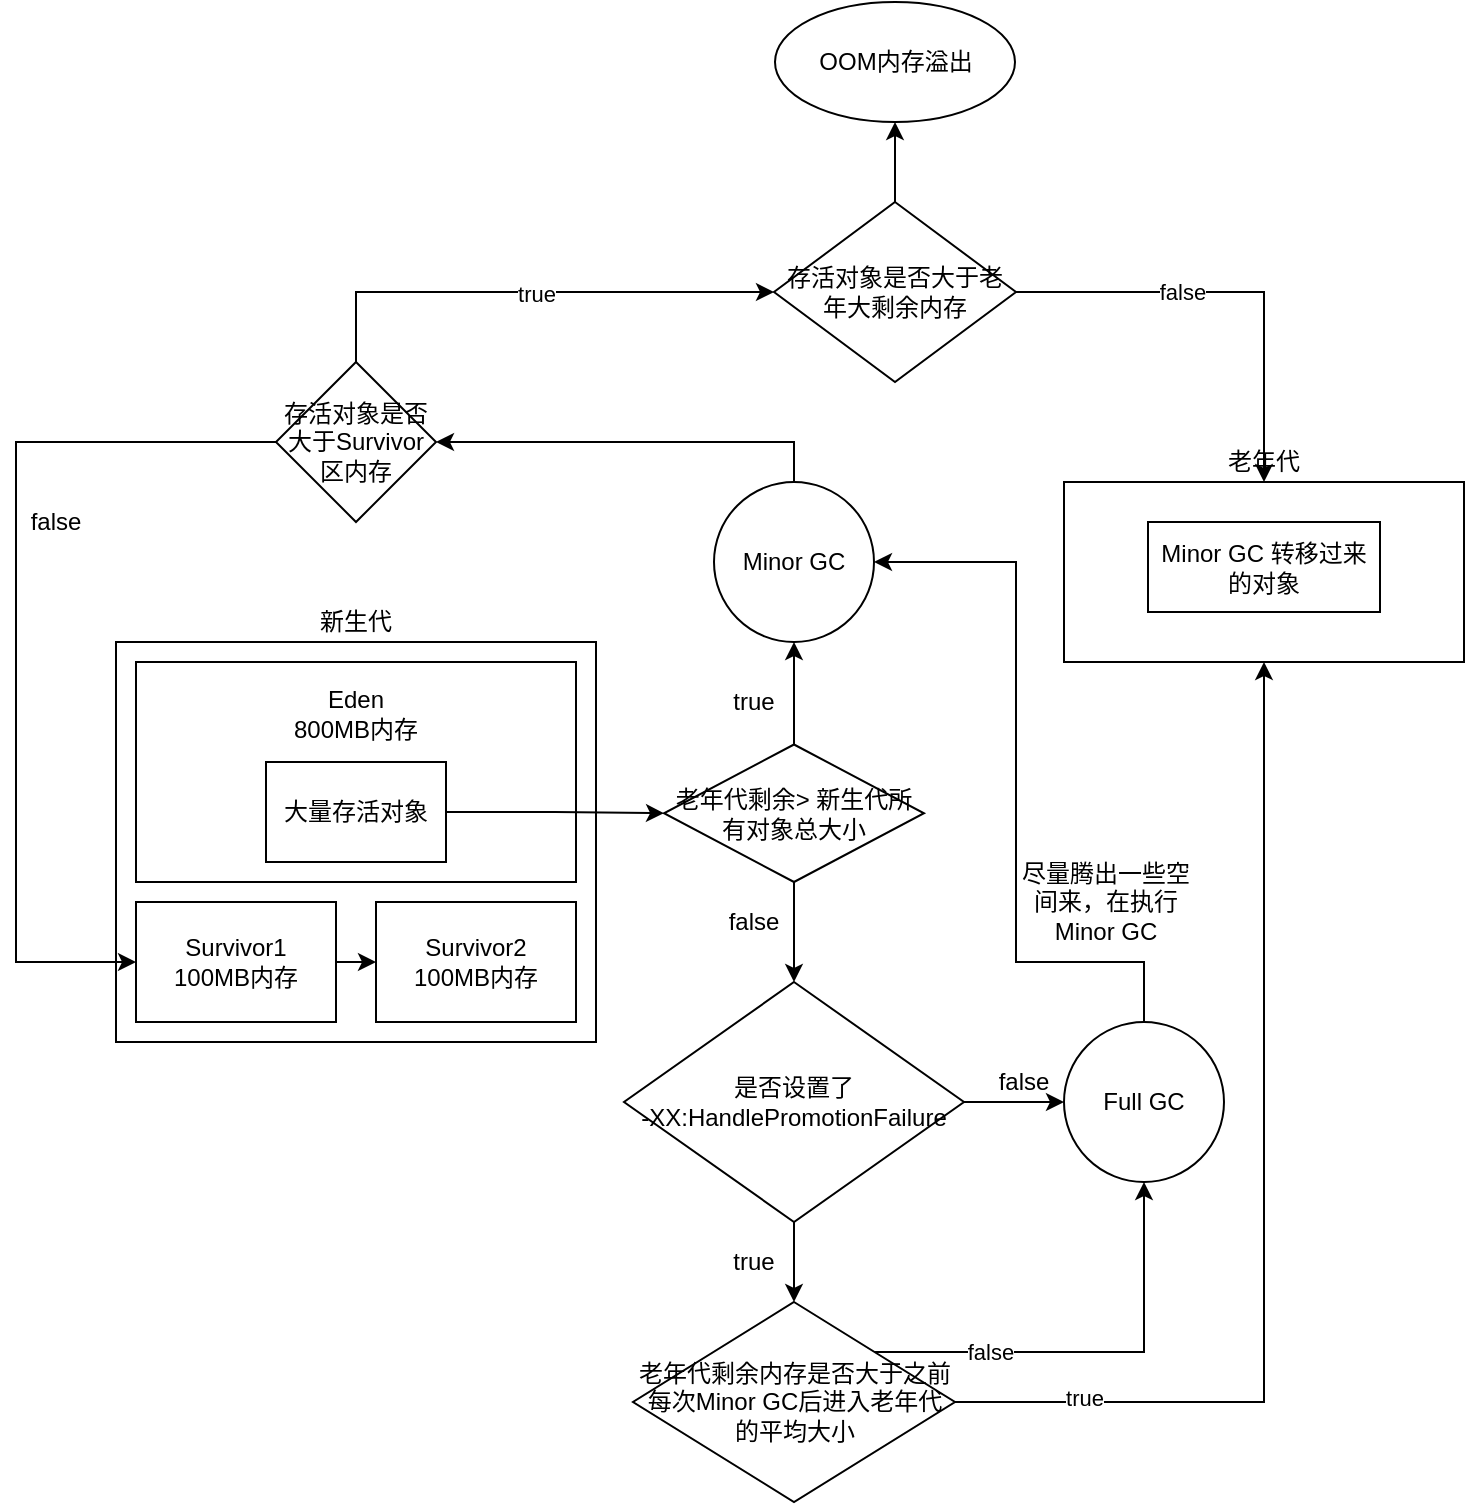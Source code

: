 <mxfile version="15.3.1" type="github">
  <diagram id="fiViFHrDjd_YTAFAnZx1" name="第 1 页">
    <mxGraphModel dx="2489" dy="1941" grid="1" gridSize="10" guides="1" tooltips="1" connect="1" arrows="1" fold="1" page="1" pageScale="1" pageWidth="827" pageHeight="1169" math="0" shadow="0">
      <root>
        <mxCell id="0" />
        <mxCell id="1" parent="0" />
        <mxCell id="UVusGNRqB6WY-s-b3lsW-1" value="" style="rounded=0;whiteSpace=wrap;html=1;" vertex="1" parent="1">
          <mxGeometry x="10" y="130" width="240" height="200" as="geometry" />
        </mxCell>
        <mxCell id="UVusGNRqB6WY-s-b3lsW-2" value="新生代" style="text;html=1;strokeColor=none;fillColor=none;align=center;verticalAlign=middle;whiteSpace=wrap;rounded=0;" vertex="1" parent="1">
          <mxGeometry x="110" y="110" width="40" height="20" as="geometry" />
        </mxCell>
        <mxCell id="UVusGNRqB6WY-s-b3lsW-3" value="Eden&lt;br&gt;800MB内存&lt;br&gt;&lt;br&gt;&lt;br&gt;&lt;br&gt;&lt;br&gt;" style="rounded=0;whiteSpace=wrap;html=1;" vertex="1" parent="1">
          <mxGeometry x="20" y="140" width="220" height="110" as="geometry" />
        </mxCell>
        <mxCell id="UVusGNRqB6WY-s-b3lsW-25" style="edgeStyle=orthogonalEdgeStyle;rounded=0;orthogonalLoop=1;jettySize=auto;html=1;exitX=1;exitY=0.5;exitDx=0;exitDy=0;entryX=0;entryY=0.5;entryDx=0;entryDy=0;" edge="1" parent="1" source="UVusGNRqB6WY-s-b3lsW-4" target="UVusGNRqB6WY-s-b3lsW-5">
          <mxGeometry relative="1" as="geometry" />
        </mxCell>
        <mxCell id="UVusGNRqB6WY-s-b3lsW-4" value="Survivor1&lt;br&gt;100MB内存&lt;br&gt;" style="rounded=0;whiteSpace=wrap;html=1;" vertex="1" parent="1">
          <mxGeometry x="20" y="260" width="100" height="60" as="geometry" />
        </mxCell>
        <mxCell id="UVusGNRqB6WY-s-b3lsW-5" value="&lt;span&gt;Survivor2&lt;br&gt;&lt;/span&gt;100MB内存&lt;br&gt;" style="rounded=0;whiteSpace=wrap;html=1;" vertex="1" parent="1">
          <mxGeometry x="140" y="260" width="100" height="60" as="geometry" />
        </mxCell>
        <mxCell id="UVusGNRqB6WY-s-b3lsW-13" style="edgeStyle=orthogonalEdgeStyle;rounded=0;orthogonalLoop=1;jettySize=auto;html=1;exitX=1;exitY=0.5;exitDx=0;exitDy=0;entryX=0;entryY=0.5;entryDx=0;entryDy=0;" edge="1" parent="1" source="UVusGNRqB6WY-s-b3lsW-6" target="UVusGNRqB6WY-s-b3lsW-12">
          <mxGeometry relative="1" as="geometry" />
        </mxCell>
        <mxCell id="UVusGNRqB6WY-s-b3lsW-6" value="大量存活对象" style="rounded=0;whiteSpace=wrap;html=1;" vertex="1" parent="1">
          <mxGeometry x="85" y="190" width="90" height="50" as="geometry" />
        </mxCell>
        <mxCell id="UVusGNRqB6WY-s-b3lsW-7" value="" style="rounded=0;whiteSpace=wrap;html=1;" vertex="1" parent="1">
          <mxGeometry x="484" y="50" width="200" height="90" as="geometry" />
        </mxCell>
        <mxCell id="UVusGNRqB6WY-s-b3lsW-8" value="老年代" style="text;html=1;strokeColor=none;fillColor=none;align=center;verticalAlign=middle;whiteSpace=wrap;rounded=0;" vertex="1" parent="1">
          <mxGeometry x="564" y="30" width="40" height="20" as="geometry" />
        </mxCell>
        <mxCell id="UVusGNRqB6WY-s-b3lsW-18" style="edgeStyle=orthogonalEdgeStyle;rounded=0;orthogonalLoop=1;jettySize=auto;html=1;exitX=0.5;exitY=0;exitDx=0;exitDy=0;entryX=1;entryY=0.5;entryDx=0;entryDy=0;" edge="1" parent="1" source="UVusGNRqB6WY-s-b3lsW-10" target="UVusGNRqB6WY-s-b3lsW-17">
          <mxGeometry relative="1" as="geometry" />
        </mxCell>
        <mxCell id="UVusGNRqB6WY-s-b3lsW-10" value="Minor GC" style="ellipse;whiteSpace=wrap;html=1;aspect=fixed;" vertex="1" parent="1">
          <mxGeometry x="309" y="50" width="80" height="80" as="geometry" />
        </mxCell>
        <mxCell id="UVusGNRqB6WY-s-b3lsW-14" style="edgeStyle=orthogonalEdgeStyle;rounded=0;orthogonalLoop=1;jettySize=auto;html=1;entryX=0.5;entryY=1;entryDx=0;entryDy=0;" edge="1" parent="1" source="UVusGNRqB6WY-s-b3lsW-12" target="UVusGNRqB6WY-s-b3lsW-10">
          <mxGeometry relative="1" as="geometry" />
        </mxCell>
        <mxCell id="UVusGNRqB6WY-s-b3lsW-27" style="edgeStyle=orthogonalEdgeStyle;rounded=0;orthogonalLoop=1;jettySize=auto;html=1;entryX=0.5;entryY=0;entryDx=0;entryDy=0;" edge="1" parent="1" source="UVusGNRqB6WY-s-b3lsW-12" target="UVusGNRqB6WY-s-b3lsW-26">
          <mxGeometry relative="1" as="geometry" />
        </mxCell>
        <mxCell id="UVusGNRqB6WY-s-b3lsW-12" value="老年代剩余&amp;gt; 新生代所有对象总大小" style="rhombus;whiteSpace=wrap;html=1;" vertex="1" parent="1">
          <mxGeometry x="284" y="181.25" width="130" height="68.75" as="geometry" />
        </mxCell>
        <mxCell id="UVusGNRqB6WY-s-b3lsW-15" value="true" style="text;html=1;strokeColor=none;fillColor=none;align=center;verticalAlign=middle;whiteSpace=wrap;rounded=0;" vertex="1" parent="1">
          <mxGeometry x="309" y="150" width="40" height="20" as="geometry" />
        </mxCell>
        <mxCell id="UVusGNRqB6WY-s-b3lsW-21" style="edgeStyle=orthogonalEdgeStyle;rounded=0;orthogonalLoop=1;jettySize=auto;html=1;exitX=0;exitY=0.5;exitDx=0;exitDy=0;entryX=0;entryY=0.5;entryDx=0;entryDy=0;" edge="1" parent="1" source="UVusGNRqB6WY-s-b3lsW-17" target="UVusGNRqB6WY-s-b3lsW-4">
          <mxGeometry relative="1" as="geometry">
            <Array as="points">
              <mxPoint x="-40" y="30" />
              <mxPoint x="-40" y="290" />
            </Array>
          </mxGeometry>
        </mxCell>
        <mxCell id="UVusGNRqB6WY-s-b3lsW-55" style="edgeStyle=orthogonalEdgeStyle;rounded=0;orthogonalLoop=1;jettySize=auto;html=1;exitX=0.5;exitY=0;exitDx=0;exitDy=0;entryX=0;entryY=0.5;entryDx=0;entryDy=0;" edge="1" parent="1" source="UVusGNRqB6WY-s-b3lsW-17" target="UVusGNRqB6WY-s-b3lsW-48">
          <mxGeometry relative="1" as="geometry" />
        </mxCell>
        <mxCell id="UVusGNRqB6WY-s-b3lsW-56" value="true" style="edgeLabel;html=1;align=center;verticalAlign=middle;resizable=0;points=[];" vertex="1" connectable="0" parent="UVusGNRqB6WY-s-b3lsW-55">
          <mxGeometry x="0.022" y="-1" relative="1" as="geometry">
            <mxPoint as="offset" />
          </mxGeometry>
        </mxCell>
        <mxCell id="UVusGNRqB6WY-s-b3lsW-17" value="存活对象是否大于Survivor区内存" style="rhombus;whiteSpace=wrap;html=1;" vertex="1" parent="1">
          <mxGeometry x="90" y="-10" width="80" height="80" as="geometry" />
        </mxCell>
        <mxCell id="UVusGNRqB6WY-s-b3lsW-23" value="false" style="text;html=1;strokeColor=none;fillColor=none;align=center;verticalAlign=middle;whiteSpace=wrap;rounded=0;" vertex="1" parent="1">
          <mxGeometry x="-40" y="60" width="40" height="20" as="geometry" />
        </mxCell>
        <mxCell id="UVusGNRqB6WY-s-b3lsW-30" style="edgeStyle=orthogonalEdgeStyle;rounded=0;orthogonalLoop=1;jettySize=auto;html=1;exitX=0.5;exitY=1;exitDx=0;exitDy=0;entryX=0.5;entryY=0;entryDx=0;entryDy=0;" edge="1" parent="1" source="UVusGNRqB6WY-s-b3lsW-26" target="UVusGNRqB6WY-s-b3lsW-29">
          <mxGeometry relative="1" as="geometry" />
        </mxCell>
        <mxCell id="UVusGNRqB6WY-s-b3lsW-36" style="edgeStyle=orthogonalEdgeStyle;rounded=0;orthogonalLoop=1;jettySize=auto;html=1;exitX=1;exitY=0.5;exitDx=0;exitDy=0;entryX=0;entryY=0.5;entryDx=0;entryDy=0;" edge="1" parent="1" source="UVusGNRqB6WY-s-b3lsW-26" target="UVusGNRqB6WY-s-b3lsW-35">
          <mxGeometry relative="1" as="geometry" />
        </mxCell>
        <mxCell id="UVusGNRqB6WY-s-b3lsW-26" value="是否设置了&lt;br&gt;-XX:HandlePromotionFailure&lt;br&gt;" style="rhombus;whiteSpace=wrap;html=1;" vertex="1" parent="1">
          <mxGeometry x="264" y="300" width="170" height="120" as="geometry" />
        </mxCell>
        <mxCell id="UVusGNRqB6WY-s-b3lsW-28" value="false" style="text;html=1;strokeColor=none;fillColor=none;align=center;verticalAlign=middle;whiteSpace=wrap;rounded=0;" vertex="1" parent="1">
          <mxGeometry x="309" y="260" width="40" height="20" as="geometry" />
        </mxCell>
        <mxCell id="UVusGNRqB6WY-s-b3lsW-42" style="edgeStyle=orthogonalEdgeStyle;rounded=0;orthogonalLoop=1;jettySize=auto;html=1;exitX=1;exitY=0.5;exitDx=0;exitDy=0;entryX=0.5;entryY=1;entryDx=0;entryDy=0;" edge="1" parent="1" source="UVusGNRqB6WY-s-b3lsW-29" target="UVusGNRqB6WY-s-b3lsW-7">
          <mxGeometry relative="1" as="geometry" />
        </mxCell>
        <mxCell id="UVusGNRqB6WY-s-b3lsW-43" value="true" style="edgeLabel;html=1;align=center;verticalAlign=middle;resizable=0;points=[];" vertex="1" connectable="0" parent="UVusGNRqB6WY-s-b3lsW-42">
          <mxGeometry x="-0.755" y="2" relative="1" as="geometry">
            <mxPoint as="offset" />
          </mxGeometry>
        </mxCell>
        <mxCell id="UVusGNRqB6WY-s-b3lsW-44" style="edgeStyle=orthogonalEdgeStyle;rounded=0;orthogonalLoop=1;jettySize=auto;html=1;exitX=1;exitY=0;exitDx=0;exitDy=0;entryX=0.5;entryY=1;entryDx=0;entryDy=0;" edge="1" parent="1" source="UVusGNRqB6WY-s-b3lsW-29" target="UVusGNRqB6WY-s-b3lsW-35">
          <mxGeometry relative="1" as="geometry" />
        </mxCell>
        <mxCell id="UVusGNRqB6WY-s-b3lsW-45" value="false" style="edgeLabel;html=1;align=center;verticalAlign=middle;resizable=0;points=[];" vertex="1" connectable="0" parent="UVusGNRqB6WY-s-b3lsW-44">
          <mxGeometry x="-0.48" relative="1" as="geometry">
            <mxPoint as="offset" />
          </mxGeometry>
        </mxCell>
        <mxCell id="UVusGNRqB6WY-s-b3lsW-29" value="老年代剩余内存是否大于之前每次Minor GC后进入老年代的平均大小" style="rhombus;whiteSpace=wrap;html=1;" vertex="1" parent="1">
          <mxGeometry x="268.5" y="460" width="161" height="100" as="geometry" />
        </mxCell>
        <mxCell id="UVusGNRqB6WY-s-b3lsW-31" value="true" style="text;html=1;strokeColor=none;fillColor=none;align=center;verticalAlign=middle;whiteSpace=wrap;rounded=0;" vertex="1" parent="1">
          <mxGeometry x="309" y="430" width="40" height="20" as="geometry" />
        </mxCell>
        <mxCell id="UVusGNRqB6WY-s-b3lsW-34" value="false" style="text;html=1;strokeColor=none;fillColor=none;align=center;verticalAlign=middle;whiteSpace=wrap;rounded=0;" vertex="1" parent="1">
          <mxGeometry x="444" y="340" width="40" height="20" as="geometry" />
        </mxCell>
        <mxCell id="UVusGNRqB6WY-s-b3lsW-37" style="edgeStyle=orthogonalEdgeStyle;rounded=0;orthogonalLoop=1;jettySize=auto;html=1;entryX=1;entryY=0.5;entryDx=0;entryDy=0;" edge="1" parent="1" source="UVusGNRqB6WY-s-b3lsW-35" target="UVusGNRqB6WY-s-b3lsW-10">
          <mxGeometry relative="1" as="geometry">
            <Array as="points">
              <mxPoint x="524" y="290" />
              <mxPoint x="460" y="290" />
              <mxPoint x="460" y="90" />
            </Array>
          </mxGeometry>
        </mxCell>
        <mxCell id="UVusGNRqB6WY-s-b3lsW-35" value="Full GC" style="ellipse;whiteSpace=wrap;html=1;aspect=fixed;" vertex="1" parent="1">
          <mxGeometry x="484" y="320" width="80" height="80" as="geometry" />
        </mxCell>
        <mxCell id="UVusGNRqB6WY-s-b3lsW-39" value="尽量腾出一些空间来，在执行Minor GC" style="text;html=1;strokeColor=none;fillColor=none;align=center;verticalAlign=middle;whiteSpace=wrap;rounded=0;" vertex="1" parent="1">
          <mxGeometry x="460" y="260" width="90" as="geometry" />
        </mxCell>
        <mxCell id="UVusGNRqB6WY-s-b3lsW-46" value="Minor GC 转移过来的对象" style="rounded=0;whiteSpace=wrap;html=1;" vertex="1" parent="1">
          <mxGeometry x="526" y="70" width="116" height="45" as="geometry" />
        </mxCell>
        <mxCell id="UVusGNRqB6WY-s-b3lsW-58" style="edgeStyle=orthogonalEdgeStyle;rounded=0;orthogonalLoop=1;jettySize=auto;html=1;exitX=1;exitY=0.5;exitDx=0;exitDy=0;" edge="1" parent="1" source="UVusGNRqB6WY-s-b3lsW-48" target="UVusGNRqB6WY-s-b3lsW-7">
          <mxGeometry relative="1" as="geometry" />
        </mxCell>
        <mxCell id="UVusGNRqB6WY-s-b3lsW-59" value="false" style="edgeLabel;html=1;align=center;verticalAlign=middle;resizable=0;points=[];" vertex="1" connectable="0" parent="UVusGNRqB6WY-s-b3lsW-58">
          <mxGeometry x="-0.248" relative="1" as="geometry">
            <mxPoint as="offset" />
          </mxGeometry>
        </mxCell>
        <mxCell id="UVusGNRqB6WY-s-b3lsW-61" value="" style="edgeStyle=orthogonalEdgeStyle;rounded=0;orthogonalLoop=1;jettySize=auto;html=1;" edge="1" parent="1" source="UVusGNRqB6WY-s-b3lsW-48" target="UVusGNRqB6WY-s-b3lsW-60">
          <mxGeometry relative="1" as="geometry" />
        </mxCell>
        <mxCell id="UVusGNRqB6WY-s-b3lsW-48" value="存活对象是否大于老年大剩余内存" style="rhombus;whiteSpace=wrap;html=1;" vertex="1" parent="1">
          <mxGeometry x="339" y="-90" width="121" height="90" as="geometry" />
        </mxCell>
        <mxCell id="UVusGNRqB6WY-s-b3lsW-60" value="OOM内存溢出" style="ellipse;whiteSpace=wrap;html=1;" vertex="1" parent="1">
          <mxGeometry x="339.5" y="-190" width="120" height="60" as="geometry" />
        </mxCell>
      </root>
    </mxGraphModel>
  </diagram>
</mxfile>
